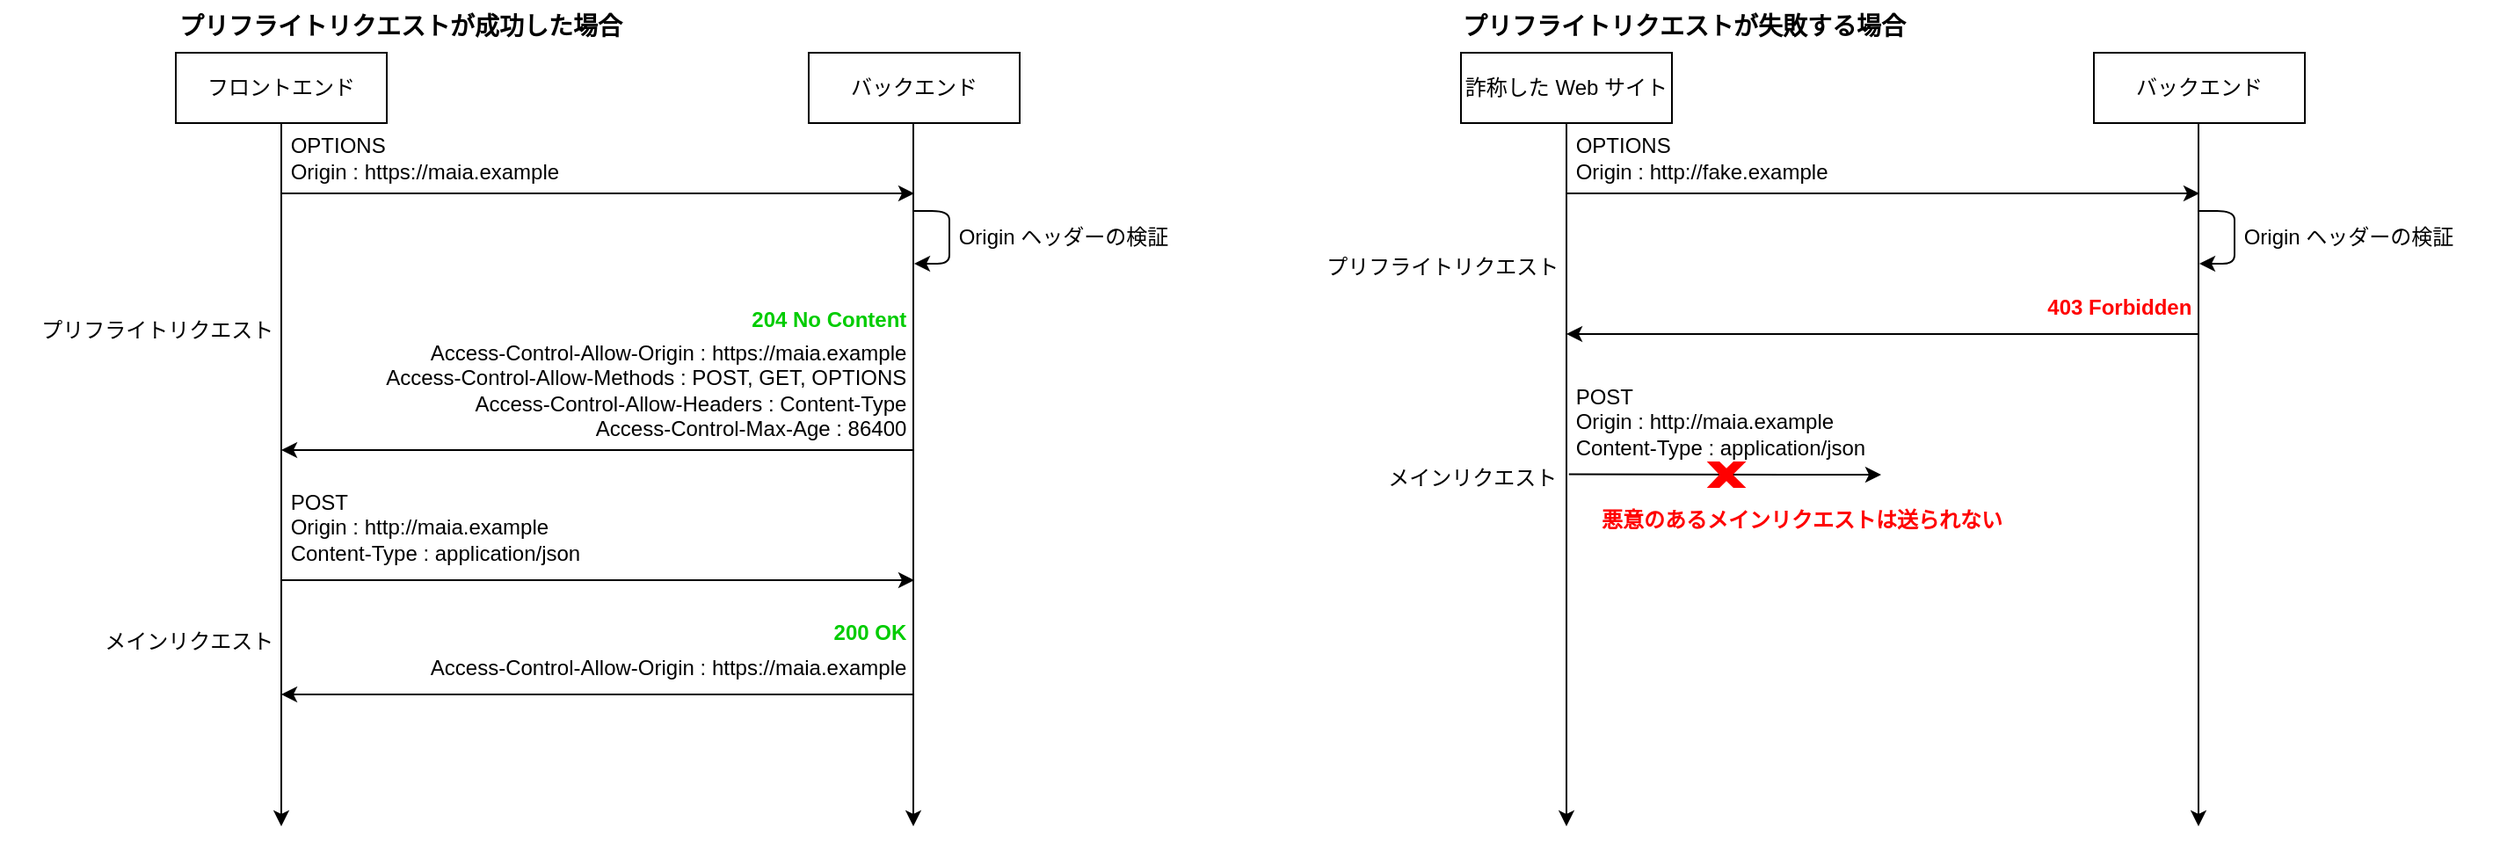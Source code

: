 <mxfile>
    <diagram id="pqHN-eNIT80UOjsbcWv7" name="ページ1">
        <mxGraphModel dx="656" dy="468" grid="1" gridSize="10" guides="1" tooltips="1" connect="1" arrows="1" fold="1" page="1" pageScale="1" pageWidth="827" pageHeight="1169" math="0" shadow="0">
            <root>
                <mxCell id="0"/>
                <mxCell id="1" parent="0"/>
                <mxCell id="2" value="フロントエンド" style="rounded=0;whiteSpace=wrap;html=1;" parent="1" vertex="1">
                    <mxGeometry x="110" y="80" width="120" height="40" as="geometry"/>
                </mxCell>
                <mxCell id="3" value="バックエンド" style="rounded=0;whiteSpace=wrap;html=1;" parent="1" vertex="1">
                    <mxGeometry x="470" y="80" width="120" height="40" as="geometry"/>
                </mxCell>
                <mxCell id="4" value="" style="endArrow=classic;html=1;exitX=0.5;exitY=1;exitDx=0;exitDy=0;" parent="1" source="2" edge="1">
                    <mxGeometry width="50" height="50" relative="1" as="geometry">
                        <mxPoint x="380" y="330" as="sourcePoint"/>
                        <mxPoint x="170" y="520" as="targetPoint"/>
                    </mxGeometry>
                </mxCell>
                <mxCell id="5" value="" style="endArrow=classic;html=1;exitX=0.5;exitY=1;exitDx=0;exitDy=0;" parent="1" edge="1">
                    <mxGeometry width="50" height="50" relative="1" as="geometry">
                        <mxPoint x="529.5" y="120" as="sourcePoint"/>
                        <mxPoint x="529.5" y="520" as="targetPoint"/>
                    </mxGeometry>
                </mxCell>
                <mxCell id="6" value="" style="endArrow=classic;html=1;" parent="1" edge="1">
                    <mxGeometry width="50" height="50" relative="1" as="geometry">
                        <mxPoint x="170" y="160" as="sourcePoint"/>
                        <mxPoint x="530" y="160" as="targetPoint"/>
                    </mxGeometry>
                </mxCell>
                <mxCell id="7" value="&amp;nbsp;OPTIONS&lt;br&gt;&amp;nbsp;Origin : https://maia.example" style="text;html=1;align=left;verticalAlign=middle;resizable=0;points=[];autosize=1;strokeColor=none;fillColor=none;" parent="1" vertex="1">
                    <mxGeometry x="170" y="120" width="180" height="40" as="geometry"/>
                </mxCell>
                <mxCell id="10" value="" style="endArrow=classic;html=1;" parent="1" edge="1">
                    <mxGeometry width="50" height="50" relative="1" as="geometry">
                        <mxPoint x="530" y="170" as="sourcePoint"/>
                        <mxPoint x="530" y="200" as="targetPoint"/>
                        <Array as="points">
                            <mxPoint x="550" y="170"/>
                            <mxPoint x="550" y="180"/>
                            <mxPoint x="550" y="200"/>
                        </Array>
                    </mxGeometry>
                </mxCell>
                <mxCell id="11" value="&amp;nbsp;Origin ヘッダーの検証" style="text;html=1;align=left;verticalAlign=middle;resizable=0;points=[];autosize=1;strokeColor=none;fillColor=none;" parent="1" vertex="1">
                    <mxGeometry x="550" y="170" width="150" height="30" as="geometry"/>
                </mxCell>
                <mxCell id="12" value="" style="endArrow=classic;html=1;" parent="1" edge="1">
                    <mxGeometry width="50" height="50" relative="1" as="geometry">
                        <mxPoint x="530" y="306" as="sourcePoint"/>
                        <mxPoint x="170" y="306" as="targetPoint"/>
                    </mxGeometry>
                </mxCell>
                <mxCell id="13" value="&lt;b&gt;&lt;font style=&quot;color: rgb(0, 204, 0);&quot;&gt;&amp;nbsp; &amp;nbsp; &amp;nbsp;204 No Content&amp;nbsp;&lt;/font&gt;&lt;/b&gt;" style="text;html=1;align=right;verticalAlign=middle;resizable=0;points=[];autosize=1;strokeColor=none;fillColor=none;" parent="1" vertex="1">
                    <mxGeometry x="400" y="217" width="130" height="30" as="geometry"/>
                </mxCell>
                <mxCell id="15" value="&lt;font style=&quot;color: rgb(0, 0, 0);&quot;&gt;Access-Control-Allow-Origin : https://maia.example&amp;nbsp;&lt;br&gt;Access-Control-Allow-Methods : POST, GET, OPTIONS&amp;nbsp;&lt;br&gt;Access-Control-Allow-Headers : Content-Type&amp;nbsp;&lt;br&gt;Access-Control-Max-Age : 86400&amp;nbsp;&lt;/font&gt;" style="text;html=1;align=right;verticalAlign=middle;resizable=0;points=[];autosize=1;strokeColor=none;fillColor=none;" parent="1" vertex="1">
                    <mxGeometry x="210" y="237" width="320" height="70" as="geometry"/>
                </mxCell>
                <mxCell id="16" value="プリフライトリクエスト&amp;nbsp;" style="text;html=1;align=right;verticalAlign=middle;resizable=0;points=[];autosize=1;strokeColor=none;fillColor=none;" parent="1" vertex="1">
                    <mxGeometry x="10" y="223" width="160" height="30" as="geometry"/>
                </mxCell>
                <mxCell id="17" value="" style="endArrow=classic;html=1;" parent="1" edge="1">
                    <mxGeometry width="50" height="50" relative="1" as="geometry">
                        <mxPoint x="170" y="380" as="sourcePoint"/>
                        <mxPoint x="530" y="380" as="targetPoint"/>
                    </mxGeometry>
                </mxCell>
                <mxCell id="18" value="&amp;nbsp;POST&lt;br&gt;&amp;nbsp;Origin : http://maia.example&lt;br&gt;&amp;nbsp;Content-Type : application/json" style="text;html=1;align=left;verticalAlign=middle;resizable=0;points=[];autosize=1;strokeColor=none;fillColor=none;" parent="1" vertex="1">
                    <mxGeometry x="170" y="320" width="190" height="60" as="geometry"/>
                </mxCell>
                <mxCell id="19" value="" style="endArrow=classic;html=1;" parent="1" edge="1">
                    <mxGeometry width="50" height="50" relative="1" as="geometry">
                        <mxPoint x="530" y="445" as="sourcePoint"/>
                        <mxPoint x="170" y="445" as="targetPoint"/>
                    </mxGeometry>
                </mxCell>
                <mxCell id="20" value="&lt;b&gt;&lt;font style=&quot;color: rgb(0, 204, 0);&quot;&gt;&amp;nbsp; &amp;nbsp; &amp;nbsp;200 OK&amp;nbsp;&lt;/font&gt;&lt;/b&gt;" style="text;html=1;align=right;verticalAlign=middle;resizable=0;points=[];autosize=1;strokeColor=none;fillColor=none;" parent="1" vertex="1">
                    <mxGeometry x="450" y="395" width="80" height="30" as="geometry"/>
                </mxCell>
                <mxCell id="21" value="&lt;font style=&quot;color: rgb(0, 0, 0);&quot;&gt;Access-Control-Allow-Origin : https://maia.example&amp;nbsp;&lt;br&gt;&lt;/font&gt;" style="text;html=1;align=right;verticalAlign=middle;resizable=0;points=[];autosize=1;strokeColor=none;fillColor=none;" parent="1" vertex="1">
                    <mxGeometry x="230" y="415" width="300" height="30" as="geometry"/>
                </mxCell>
                <mxCell id="22" value="メインリクエスト&amp;nbsp;" style="text;html=1;align=right;verticalAlign=middle;resizable=0;points=[];autosize=1;strokeColor=none;fillColor=none;" parent="1" vertex="1">
                    <mxGeometry x="50" y="400" width="120" height="30" as="geometry"/>
                </mxCell>
                <mxCell id="25" value="詐称した Web サイト" style="rounded=0;whiteSpace=wrap;html=1;" parent="1" vertex="1">
                    <mxGeometry x="841" y="80" width="120" height="40" as="geometry"/>
                </mxCell>
                <mxCell id="26" value="バックエンド" style="rounded=0;whiteSpace=wrap;html=1;" parent="1" vertex="1">
                    <mxGeometry x="1201" y="80" width="120" height="40" as="geometry"/>
                </mxCell>
                <mxCell id="27" value="" style="endArrow=classic;html=1;exitX=0.5;exitY=1;exitDx=0;exitDy=0;" parent="1" source="25" edge="1">
                    <mxGeometry width="50" height="50" relative="1" as="geometry">
                        <mxPoint x="1111" y="330" as="sourcePoint"/>
                        <mxPoint x="901" y="520" as="targetPoint"/>
                    </mxGeometry>
                </mxCell>
                <mxCell id="28" value="" style="endArrow=classic;html=1;exitX=0.5;exitY=1;exitDx=0;exitDy=0;" parent="1" edge="1">
                    <mxGeometry width="50" height="50" relative="1" as="geometry">
                        <mxPoint x="1260.5" y="120" as="sourcePoint"/>
                        <mxPoint x="1260.5" y="520" as="targetPoint"/>
                    </mxGeometry>
                </mxCell>
                <mxCell id="29" value="" style="endArrow=classic;html=1;" parent="1" edge="1">
                    <mxGeometry width="50" height="50" relative="1" as="geometry">
                        <mxPoint x="901" y="160" as="sourcePoint"/>
                        <mxPoint x="1261" y="160" as="targetPoint"/>
                    </mxGeometry>
                </mxCell>
                <mxCell id="30" value="&amp;nbsp;OPTIONS&lt;br&gt;&amp;nbsp;Origin : http://fake.example" style="text;html=1;align=left;verticalAlign=middle;resizable=0;points=[];autosize=1;strokeColor=none;fillColor=none;" parent="1" vertex="1">
                    <mxGeometry x="901" y="120" width="170" height="40" as="geometry"/>
                </mxCell>
                <mxCell id="31" value="" style="endArrow=classic;html=1;" parent="1" edge="1">
                    <mxGeometry width="50" height="50" relative="1" as="geometry">
                        <mxPoint x="1261" y="170" as="sourcePoint"/>
                        <mxPoint x="1261" y="200" as="targetPoint"/>
                        <Array as="points">
                            <mxPoint x="1281" y="170"/>
                            <mxPoint x="1281" y="180"/>
                            <mxPoint x="1281" y="200"/>
                        </Array>
                    </mxGeometry>
                </mxCell>
                <mxCell id="32" value="&amp;nbsp;Origin ヘッダーの検証" style="text;html=1;align=left;verticalAlign=middle;resizable=0;points=[];autosize=1;strokeColor=none;fillColor=none;" parent="1" vertex="1">
                    <mxGeometry x="1281" y="170" width="150" height="30" as="geometry"/>
                </mxCell>
                <mxCell id="33" value="" style="endArrow=classic;html=1;" parent="1" edge="1">
                    <mxGeometry width="50" height="50" relative="1" as="geometry">
                        <mxPoint x="1261" y="240" as="sourcePoint"/>
                        <mxPoint x="901" y="240" as="targetPoint"/>
                    </mxGeometry>
                </mxCell>
                <mxCell id="34" value="&lt;b&gt;&lt;font style=&quot;color: rgb(255, 0, 0);&quot;&gt;&amp;nbsp; &amp;nbsp; &amp;nbsp;403 Forbidden&amp;nbsp;&lt;/font&gt;&lt;/b&gt;" style="text;html=1;align=right;verticalAlign=middle;resizable=0;points=[];autosize=1;strokeColor=none;fillColor=none;" parent="1" vertex="1">
                    <mxGeometry x="1131" y="210" width="130" height="30" as="geometry"/>
                </mxCell>
                <mxCell id="36" value="プリフライトリクエスト&amp;nbsp;" style="text;html=1;align=right;verticalAlign=middle;resizable=0;points=[];autosize=1;strokeColor=none;fillColor=none;" parent="1" vertex="1">
                    <mxGeometry x="741" y="187" width="160" height="30" as="geometry"/>
                </mxCell>
                <mxCell id="37" value="" style="endArrow=classic;html=1;exitX=1.028;exitY=0.427;exitDx=0;exitDy=0;exitPerimeter=0;" parent="1" edge="1">
                    <mxGeometry width="50" height="50" relative="1" as="geometry">
                        <mxPoint x="902.36" y="319.81" as="sourcePoint"/>
                        <mxPoint x="1080" y="320" as="targetPoint"/>
                    </mxGeometry>
                </mxCell>
                <mxCell id="43" value="メインリクエスト&amp;nbsp;" style="text;html=1;align=right;verticalAlign=middle;resizable=0;points=[];autosize=1;strokeColor=none;fillColor=none;" parent="1" vertex="1">
                    <mxGeometry x="780" y="307" width="120" height="30" as="geometry"/>
                </mxCell>
                <mxCell id="44" value="" style="verticalLabelPosition=bottom;verticalAlign=top;html=1;shape=mxgraph.basic.x;fontColor=#FF0000;fillColor=#FF0000;strokeColor=#FF0000;" parent="1" vertex="1">
                    <mxGeometry x="982" y="313" width="20" height="14" as="geometry"/>
                </mxCell>
                <mxCell id="47" value="&amp;nbsp;POST&lt;br&gt;&amp;nbsp;Origin : http://maia.example&lt;br&gt;&amp;nbsp;Content-Type : application/json" style="text;html=1;align=left;verticalAlign=middle;resizable=0;points=[];autosize=1;strokeColor=none;fillColor=none;" parent="1" vertex="1">
                    <mxGeometry x="901" y="260" width="190" height="60" as="geometry"/>
                </mxCell>
                <mxCell id="48" value="&lt;b&gt;&lt;font&gt;&lt;font style=&quot;color: rgb(255, 0, 0);&quot;&gt;悪意のある&lt;/font&gt;&lt;span style=&quot;background-color: transparent;&quot;&gt;&lt;font style=&quot;color: rgb(255, 0, 0);&quot;&gt;メインリクエストは送られない&lt;/font&gt;&lt;/span&gt;&lt;/font&gt;&lt;/b&gt;" style="text;html=1;align=left;verticalAlign=middle;resizable=0;points=[];autosize=1;strokeColor=none;fillColor=none;" parent="1" vertex="1">
                    <mxGeometry x="919" y="331" width="250" height="30" as="geometry"/>
                </mxCell>
                <mxCell id="49" value="&lt;font style=&quot;font-size: 14px;&quot;&gt;&lt;b&gt;プリフライトリクエストが成功した場合&lt;/b&gt;&lt;/font&gt;" style="text;html=1;align=left;verticalAlign=middle;resizable=0;points=[];autosize=1;strokeColor=none;fillColor=none;" parent="1" vertex="1">
                    <mxGeometry x="110" y="50" width="280" height="30" as="geometry"/>
                </mxCell>
                <mxCell id="50" value="&lt;font style=&quot;font-size: 14px;&quot;&gt;&lt;b&gt;プリフライトリクエストが失敗する場合&lt;/b&gt;&lt;/font&gt;" style="text;html=1;align=left;verticalAlign=middle;resizable=0;points=[];autosize=1;strokeColor=none;fillColor=none;" parent="1" vertex="1">
                    <mxGeometry x="840" y="50" width="280" height="30" as="geometry"/>
                </mxCell>
            </root>
        </mxGraphModel>
    </diagram>
</mxfile>